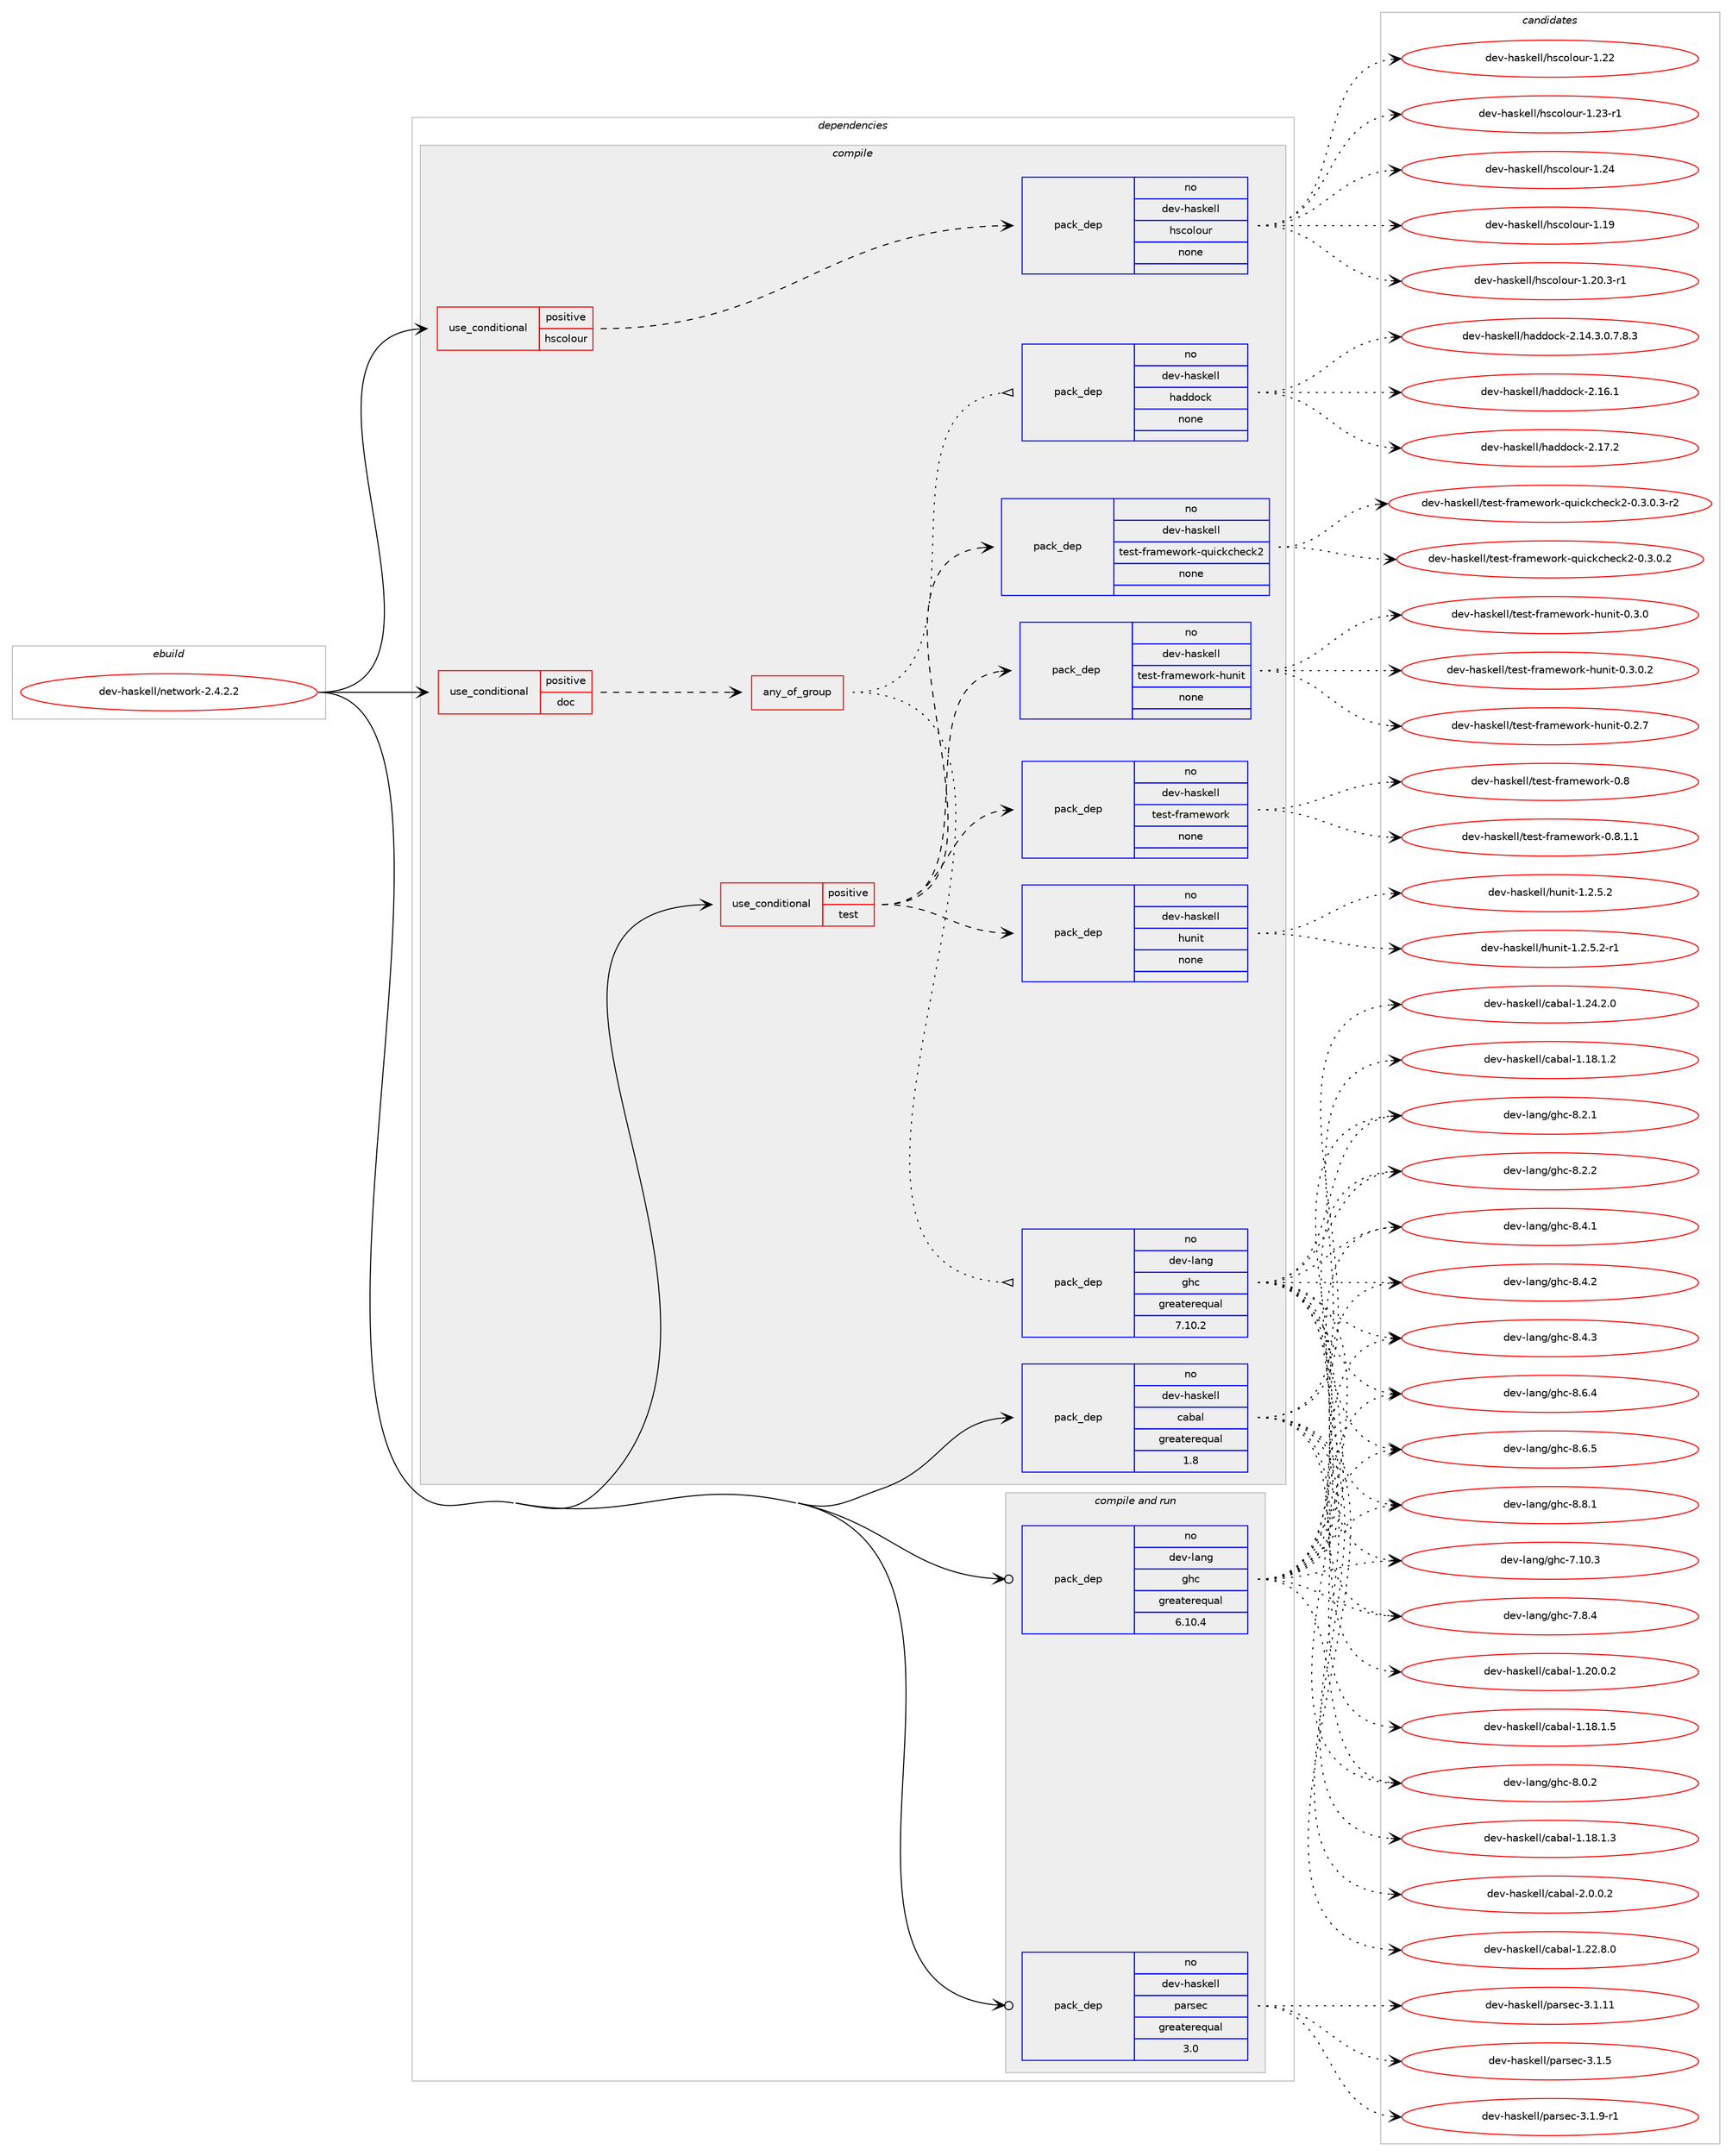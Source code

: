 digraph prolog {

# *************
# Graph options
# *************

newrank=true;
concentrate=true;
compound=true;
graph [rankdir=LR,fontname=Helvetica,fontsize=10,ranksep=1.5];#, ranksep=2.5, nodesep=0.2];
edge  [arrowhead=vee];
node  [fontname=Helvetica,fontsize=10];

# **********
# The ebuild
# **********

subgraph cluster_leftcol {
color=gray;
rank=same;
label=<<i>ebuild</i>>;
id [label="dev-haskell/network-2.4.2.2", color=red, width=4, href="../dev-haskell/network-2.4.2.2.svg"];
}

# ****************
# The dependencies
# ****************

subgraph cluster_midcol {
color=gray;
label=<<i>dependencies</i>>;
subgraph cluster_compile {
fillcolor="#eeeeee";
style=filled;
label=<<i>compile</i>>;
subgraph cond126904 {
dependency539997 [label=<<TABLE BORDER="0" CELLBORDER="1" CELLSPACING="0" CELLPADDING="4"><TR><TD ROWSPAN="3" CELLPADDING="10">use_conditional</TD></TR><TR><TD>positive</TD></TR><TR><TD>doc</TD></TR></TABLE>>, shape=none, color=red];
subgraph any10239 {
dependency539998 [label=<<TABLE BORDER="0" CELLBORDER="1" CELLSPACING="0" CELLPADDING="4"><TR><TD CELLPADDING="10">any_of_group</TD></TR></TABLE>>, shape=none, color=red];subgraph pack402497 {
dependency539999 [label=<<TABLE BORDER="0" CELLBORDER="1" CELLSPACING="0" CELLPADDING="4" WIDTH="220"><TR><TD ROWSPAN="6" CELLPADDING="30">pack_dep</TD></TR><TR><TD WIDTH="110">no</TD></TR><TR><TD>dev-haskell</TD></TR><TR><TD>haddock</TD></TR><TR><TD>none</TD></TR><TR><TD></TD></TR></TABLE>>, shape=none, color=blue];
}
dependency539998:e -> dependency539999:w [weight=20,style="dotted",arrowhead="oinv"];
subgraph pack402498 {
dependency540000 [label=<<TABLE BORDER="0" CELLBORDER="1" CELLSPACING="0" CELLPADDING="4" WIDTH="220"><TR><TD ROWSPAN="6" CELLPADDING="30">pack_dep</TD></TR><TR><TD WIDTH="110">no</TD></TR><TR><TD>dev-lang</TD></TR><TR><TD>ghc</TD></TR><TR><TD>greaterequal</TD></TR><TR><TD>7.10.2</TD></TR></TABLE>>, shape=none, color=blue];
}
dependency539998:e -> dependency540000:w [weight=20,style="dotted",arrowhead="oinv"];
}
dependency539997:e -> dependency539998:w [weight=20,style="dashed",arrowhead="vee"];
}
id:e -> dependency539997:w [weight=20,style="solid",arrowhead="vee"];
subgraph cond126905 {
dependency540001 [label=<<TABLE BORDER="0" CELLBORDER="1" CELLSPACING="0" CELLPADDING="4"><TR><TD ROWSPAN="3" CELLPADDING="10">use_conditional</TD></TR><TR><TD>positive</TD></TR><TR><TD>hscolour</TD></TR></TABLE>>, shape=none, color=red];
subgraph pack402499 {
dependency540002 [label=<<TABLE BORDER="0" CELLBORDER="1" CELLSPACING="0" CELLPADDING="4" WIDTH="220"><TR><TD ROWSPAN="6" CELLPADDING="30">pack_dep</TD></TR><TR><TD WIDTH="110">no</TD></TR><TR><TD>dev-haskell</TD></TR><TR><TD>hscolour</TD></TR><TR><TD>none</TD></TR><TR><TD></TD></TR></TABLE>>, shape=none, color=blue];
}
dependency540001:e -> dependency540002:w [weight=20,style="dashed",arrowhead="vee"];
}
id:e -> dependency540001:w [weight=20,style="solid",arrowhead="vee"];
subgraph cond126906 {
dependency540003 [label=<<TABLE BORDER="0" CELLBORDER="1" CELLSPACING="0" CELLPADDING="4"><TR><TD ROWSPAN="3" CELLPADDING="10">use_conditional</TD></TR><TR><TD>positive</TD></TR><TR><TD>test</TD></TR></TABLE>>, shape=none, color=red];
subgraph pack402500 {
dependency540004 [label=<<TABLE BORDER="0" CELLBORDER="1" CELLSPACING="0" CELLPADDING="4" WIDTH="220"><TR><TD ROWSPAN="6" CELLPADDING="30">pack_dep</TD></TR><TR><TD WIDTH="110">no</TD></TR><TR><TD>dev-haskell</TD></TR><TR><TD>hunit</TD></TR><TR><TD>none</TD></TR><TR><TD></TD></TR></TABLE>>, shape=none, color=blue];
}
dependency540003:e -> dependency540004:w [weight=20,style="dashed",arrowhead="vee"];
subgraph pack402501 {
dependency540005 [label=<<TABLE BORDER="0" CELLBORDER="1" CELLSPACING="0" CELLPADDING="4" WIDTH="220"><TR><TD ROWSPAN="6" CELLPADDING="30">pack_dep</TD></TR><TR><TD WIDTH="110">no</TD></TR><TR><TD>dev-haskell</TD></TR><TR><TD>test-framework</TD></TR><TR><TD>none</TD></TR><TR><TD></TD></TR></TABLE>>, shape=none, color=blue];
}
dependency540003:e -> dependency540005:w [weight=20,style="dashed",arrowhead="vee"];
subgraph pack402502 {
dependency540006 [label=<<TABLE BORDER="0" CELLBORDER="1" CELLSPACING="0" CELLPADDING="4" WIDTH="220"><TR><TD ROWSPAN="6" CELLPADDING="30">pack_dep</TD></TR><TR><TD WIDTH="110">no</TD></TR><TR><TD>dev-haskell</TD></TR><TR><TD>test-framework-hunit</TD></TR><TR><TD>none</TD></TR><TR><TD></TD></TR></TABLE>>, shape=none, color=blue];
}
dependency540003:e -> dependency540006:w [weight=20,style="dashed",arrowhead="vee"];
subgraph pack402503 {
dependency540007 [label=<<TABLE BORDER="0" CELLBORDER="1" CELLSPACING="0" CELLPADDING="4" WIDTH="220"><TR><TD ROWSPAN="6" CELLPADDING="30">pack_dep</TD></TR><TR><TD WIDTH="110">no</TD></TR><TR><TD>dev-haskell</TD></TR><TR><TD>test-framework-quickcheck2</TD></TR><TR><TD>none</TD></TR><TR><TD></TD></TR></TABLE>>, shape=none, color=blue];
}
dependency540003:e -> dependency540007:w [weight=20,style="dashed",arrowhead="vee"];
}
id:e -> dependency540003:w [weight=20,style="solid",arrowhead="vee"];
subgraph pack402504 {
dependency540008 [label=<<TABLE BORDER="0" CELLBORDER="1" CELLSPACING="0" CELLPADDING="4" WIDTH="220"><TR><TD ROWSPAN="6" CELLPADDING="30">pack_dep</TD></TR><TR><TD WIDTH="110">no</TD></TR><TR><TD>dev-haskell</TD></TR><TR><TD>cabal</TD></TR><TR><TD>greaterequal</TD></TR><TR><TD>1.8</TD></TR></TABLE>>, shape=none, color=blue];
}
id:e -> dependency540008:w [weight=20,style="solid",arrowhead="vee"];
}
subgraph cluster_compileandrun {
fillcolor="#eeeeee";
style=filled;
label=<<i>compile and run</i>>;
subgraph pack402505 {
dependency540009 [label=<<TABLE BORDER="0" CELLBORDER="1" CELLSPACING="0" CELLPADDING="4" WIDTH="220"><TR><TD ROWSPAN="6" CELLPADDING="30">pack_dep</TD></TR><TR><TD WIDTH="110">no</TD></TR><TR><TD>dev-haskell</TD></TR><TR><TD>parsec</TD></TR><TR><TD>greaterequal</TD></TR><TR><TD>3.0</TD></TR></TABLE>>, shape=none, color=blue];
}
id:e -> dependency540009:w [weight=20,style="solid",arrowhead="odotvee"];
subgraph pack402506 {
dependency540010 [label=<<TABLE BORDER="0" CELLBORDER="1" CELLSPACING="0" CELLPADDING="4" WIDTH="220"><TR><TD ROWSPAN="6" CELLPADDING="30">pack_dep</TD></TR><TR><TD WIDTH="110">no</TD></TR><TR><TD>dev-lang</TD></TR><TR><TD>ghc</TD></TR><TR><TD>greaterequal</TD></TR><TR><TD>6.10.4</TD></TR></TABLE>>, shape=none, color=blue];
}
id:e -> dependency540010:w [weight=20,style="solid",arrowhead="odotvee"];
}
subgraph cluster_run {
fillcolor="#eeeeee";
style=filled;
label=<<i>run</i>>;
}
}

# **************
# The candidates
# **************

subgraph cluster_choices {
rank=same;
color=gray;
label=<<i>candidates</i>>;

subgraph choice402497 {
color=black;
nodesep=1;
choice1001011184510497115107101108108471049710010011199107455046495246514648465546564651 [label="dev-haskell/haddock-2.14.3.0.7.8.3", color=red, width=4,href="../dev-haskell/haddock-2.14.3.0.7.8.3.svg"];
choice100101118451049711510710110810847104971001001119910745504649544649 [label="dev-haskell/haddock-2.16.1", color=red, width=4,href="../dev-haskell/haddock-2.16.1.svg"];
choice100101118451049711510710110810847104971001001119910745504649554650 [label="dev-haskell/haddock-2.17.2", color=red, width=4,href="../dev-haskell/haddock-2.17.2.svg"];
dependency539999:e -> choice1001011184510497115107101108108471049710010011199107455046495246514648465546564651:w [style=dotted,weight="100"];
dependency539999:e -> choice100101118451049711510710110810847104971001001119910745504649544649:w [style=dotted,weight="100"];
dependency539999:e -> choice100101118451049711510710110810847104971001001119910745504649554650:w [style=dotted,weight="100"];
}
subgraph choice402498 {
color=black;
nodesep=1;
choice1001011184510897110103471031049945554649484651 [label="dev-lang/ghc-7.10.3", color=red, width=4,href="../dev-lang/ghc-7.10.3.svg"];
choice10010111845108971101034710310499455546564652 [label="dev-lang/ghc-7.8.4", color=red, width=4,href="../dev-lang/ghc-7.8.4.svg"];
choice10010111845108971101034710310499455646484650 [label="dev-lang/ghc-8.0.2", color=red, width=4,href="../dev-lang/ghc-8.0.2.svg"];
choice10010111845108971101034710310499455646504649 [label="dev-lang/ghc-8.2.1", color=red, width=4,href="../dev-lang/ghc-8.2.1.svg"];
choice10010111845108971101034710310499455646504650 [label="dev-lang/ghc-8.2.2", color=red, width=4,href="../dev-lang/ghc-8.2.2.svg"];
choice10010111845108971101034710310499455646524649 [label="dev-lang/ghc-8.4.1", color=red, width=4,href="../dev-lang/ghc-8.4.1.svg"];
choice10010111845108971101034710310499455646524650 [label="dev-lang/ghc-8.4.2", color=red, width=4,href="../dev-lang/ghc-8.4.2.svg"];
choice10010111845108971101034710310499455646524651 [label="dev-lang/ghc-8.4.3", color=red, width=4,href="../dev-lang/ghc-8.4.3.svg"];
choice10010111845108971101034710310499455646544652 [label="dev-lang/ghc-8.6.4", color=red, width=4,href="../dev-lang/ghc-8.6.4.svg"];
choice10010111845108971101034710310499455646544653 [label="dev-lang/ghc-8.6.5", color=red, width=4,href="../dev-lang/ghc-8.6.5.svg"];
choice10010111845108971101034710310499455646564649 [label="dev-lang/ghc-8.8.1", color=red, width=4,href="../dev-lang/ghc-8.8.1.svg"];
dependency540000:e -> choice1001011184510897110103471031049945554649484651:w [style=dotted,weight="100"];
dependency540000:e -> choice10010111845108971101034710310499455546564652:w [style=dotted,weight="100"];
dependency540000:e -> choice10010111845108971101034710310499455646484650:w [style=dotted,weight="100"];
dependency540000:e -> choice10010111845108971101034710310499455646504649:w [style=dotted,weight="100"];
dependency540000:e -> choice10010111845108971101034710310499455646504650:w [style=dotted,weight="100"];
dependency540000:e -> choice10010111845108971101034710310499455646524649:w [style=dotted,weight="100"];
dependency540000:e -> choice10010111845108971101034710310499455646524650:w [style=dotted,weight="100"];
dependency540000:e -> choice10010111845108971101034710310499455646524651:w [style=dotted,weight="100"];
dependency540000:e -> choice10010111845108971101034710310499455646544652:w [style=dotted,weight="100"];
dependency540000:e -> choice10010111845108971101034710310499455646544653:w [style=dotted,weight="100"];
dependency540000:e -> choice10010111845108971101034710310499455646564649:w [style=dotted,weight="100"];
}
subgraph choice402499 {
color=black;
nodesep=1;
choice100101118451049711510710110810847104115991111081111171144549464957 [label="dev-haskell/hscolour-1.19", color=red, width=4,href="../dev-haskell/hscolour-1.19.svg"];
choice10010111845104971151071011081084710411599111108111117114454946504846514511449 [label="dev-haskell/hscolour-1.20.3-r1", color=red, width=4,href="../dev-haskell/hscolour-1.20.3-r1.svg"];
choice100101118451049711510710110810847104115991111081111171144549465050 [label="dev-haskell/hscolour-1.22", color=red, width=4,href="../dev-haskell/hscolour-1.22.svg"];
choice1001011184510497115107101108108471041159911110811111711445494650514511449 [label="dev-haskell/hscolour-1.23-r1", color=red, width=4,href="../dev-haskell/hscolour-1.23-r1.svg"];
choice100101118451049711510710110810847104115991111081111171144549465052 [label="dev-haskell/hscolour-1.24", color=red, width=4,href="../dev-haskell/hscolour-1.24.svg"];
dependency540002:e -> choice100101118451049711510710110810847104115991111081111171144549464957:w [style=dotted,weight="100"];
dependency540002:e -> choice10010111845104971151071011081084710411599111108111117114454946504846514511449:w [style=dotted,weight="100"];
dependency540002:e -> choice100101118451049711510710110810847104115991111081111171144549465050:w [style=dotted,weight="100"];
dependency540002:e -> choice1001011184510497115107101108108471041159911110811111711445494650514511449:w [style=dotted,weight="100"];
dependency540002:e -> choice100101118451049711510710110810847104115991111081111171144549465052:w [style=dotted,weight="100"];
}
subgraph choice402500 {
color=black;
nodesep=1;
choice1001011184510497115107101108108471041171101051164549465046534650 [label="dev-haskell/hunit-1.2.5.2", color=red, width=4,href="../dev-haskell/hunit-1.2.5.2.svg"];
choice10010111845104971151071011081084710411711010511645494650465346504511449 [label="dev-haskell/hunit-1.2.5.2-r1", color=red, width=4,href="../dev-haskell/hunit-1.2.5.2-r1.svg"];
dependency540004:e -> choice1001011184510497115107101108108471041171101051164549465046534650:w [style=dotted,weight="100"];
dependency540004:e -> choice10010111845104971151071011081084710411711010511645494650465346504511449:w [style=dotted,weight="100"];
}
subgraph choice402501 {
color=black;
nodesep=1;
choice100101118451049711510710110810847116101115116451021149710910111911111410745484656 [label="dev-haskell/test-framework-0.8", color=red, width=4,href="../dev-haskell/test-framework-0.8.svg"];
choice10010111845104971151071011081084711610111511645102114971091011191111141074548465646494649 [label="dev-haskell/test-framework-0.8.1.1", color=red, width=4,href="../dev-haskell/test-framework-0.8.1.1.svg"];
dependency540005:e -> choice100101118451049711510710110810847116101115116451021149710910111911111410745484656:w [style=dotted,weight="100"];
dependency540005:e -> choice10010111845104971151071011081084711610111511645102114971091011191111141074548465646494649:w [style=dotted,weight="100"];
}
subgraph choice402502 {
color=black;
nodesep=1;
choice100101118451049711510710110810847116101115116451021149710910111911111410745104117110105116454846504655 [label="dev-haskell/test-framework-hunit-0.2.7", color=red, width=4,href="../dev-haskell/test-framework-hunit-0.2.7.svg"];
choice100101118451049711510710110810847116101115116451021149710910111911111410745104117110105116454846514648 [label="dev-haskell/test-framework-hunit-0.3.0", color=red, width=4,href="../dev-haskell/test-framework-hunit-0.3.0.svg"];
choice1001011184510497115107101108108471161011151164510211497109101119111114107451041171101051164548465146484650 [label="dev-haskell/test-framework-hunit-0.3.0.2", color=red, width=4,href="../dev-haskell/test-framework-hunit-0.3.0.2.svg"];
dependency540006:e -> choice100101118451049711510710110810847116101115116451021149710910111911111410745104117110105116454846504655:w [style=dotted,weight="100"];
dependency540006:e -> choice100101118451049711510710110810847116101115116451021149710910111911111410745104117110105116454846514648:w [style=dotted,weight="100"];
dependency540006:e -> choice1001011184510497115107101108108471161011151164510211497109101119111114107451041171101051164548465146484650:w [style=dotted,weight="100"];
}
subgraph choice402503 {
color=black;
nodesep=1;
choice100101118451049711510710110810847116101115116451021149710910111911111410745113117105991079910410199107504548465146484650 [label="dev-haskell/test-framework-quickcheck2-0.3.0.2", color=red, width=4,href="../dev-haskell/test-framework-quickcheck2-0.3.0.2.svg"];
choice1001011184510497115107101108108471161011151164510211497109101119111114107451131171059910799104101991075045484651464846514511450 [label="dev-haskell/test-framework-quickcheck2-0.3.0.3-r2", color=red, width=4,href="../dev-haskell/test-framework-quickcheck2-0.3.0.3-r2.svg"];
dependency540007:e -> choice100101118451049711510710110810847116101115116451021149710910111911111410745113117105991079910410199107504548465146484650:w [style=dotted,weight="100"];
dependency540007:e -> choice1001011184510497115107101108108471161011151164510211497109101119111114107451131171059910799104101991075045484651464846514511450:w [style=dotted,weight="100"];
}
subgraph choice402504 {
color=black;
nodesep=1;
choice10010111845104971151071011081084799979897108454946495646494650 [label="dev-haskell/cabal-1.18.1.2", color=red, width=4,href="../dev-haskell/cabal-1.18.1.2.svg"];
choice10010111845104971151071011081084799979897108454946495646494651 [label="dev-haskell/cabal-1.18.1.3", color=red, width=4,href="../dev-haskell/cabal-1.18.1.3.svg"];
choice10010111845104971151071011081084799979897108454946495646494653 [label="dev-haskell/cabal-1.18.1.5", color=red, width=4,href="../dev-haskell/cabal-1.18.1.5.svg"];
choice10010111845104971151071011081084799979897108454946504846484650 [label="dev-haskell/cabal-1.20.0.2", color=red, width=4,href="../dev-haskell/cabal-1.20.0.2.svg"];
choice10010111845104971151071011081084799979897108454946505046564648 [label="dev-haskell/cabal-1.22.8.0", color=red, width=4,href="../dev-haskell/cabal-1.22.8.0.svg"];
choice10010111845104971151071011081084799979897108454946505246504648 [label="dev-haskell/cabal-1.24.2.0", color=red, width=4,href="../dev-haskell/cabal-1.24.2.0.svg"];
choice100101118451049711510710110810847999798971084550464846484650 [label="dev-haskell/cabal-2.0.0.2", color=red, width=4,href="../dev-haskell/cabal-2.0.0.2.svg"];
dependency540008:e -> choice10010111845104971151071011081084799979897108454946495646494650:w [style=dotted,weight="100"];
dependency540008:e -> choice10010111845104971151071011081084799979897108454946495646494651:w [style=dotted,weight="100"];
dependency540008:e -> choice10010111845104971151071011081084799979897108454946495646494653:w [style=dotted,weight="100"];
dependency540008:e -> choice10010111845104971151071011081084799979897108454946504846484650:w [style=dotted,weight="100"];
dependency540008:e -> choice10010111845104971151071011081084799979897108454946505046564648:w [style=dotted,weight="100"];
dependency540008:e -> choice10010111845104971151071011081084799979897108454946505246504648:w [style=dotted,weight="100"];
dependency540008:e -> choice100101118451049711510710110810847999798971084550464846484650:w [style=dotted,weight="100"];
}
subgraph choice402505 {
color=black;
nodesep=1;
choice100101118451049711510710110810847112971141151019945514649464949 [label="dev-haskell/parsec-3.1.11", color=red, width=4,href="../dev-haskell/parsec-3.1.11.svg"];
choice1001011184510497115107101108108471129711411510199455146494653 [label="dev-haskell/parsec-3.1.5", color=red, width=4,href="../dev-haskell/parsec-3.1.5.svg"];
choice10010111845104971151071011081084711297114115101994551464946574511449 [label="dev-haskell/parsec-3.1.9-r1", color=red, width=4,href="../dev-haskell/parsec-3.1.9-r1.svg"];
dependency540009:e -> choice100101118451049711510710110810847112971141151019945514649464949:w [style=dotted,weight="100"];
dependency540009:e -> choice1001011184510497115107101108108471129711411510199455146494653:w [style=dotted,weight="100"];
dependency540009:e -> choice10010111845104971151071011081084711297114115101994551464946574511449:w [style=dotted,weight="100"];
}
subgraph choice402506 {
color=black;
nodesep=1;
choice1001011184510897110103471031049945554649484651 [label="dev-lang/ghc-7.10.3", color=red, width=4,href="../dev-lang/ghc-7.10.3.svg"];
choice10010111845108971101034710310499455546564652 [label="dev-lang/ghc-7.8.4", color=red, width=4,href="../dev-lang/ghc-7.8.4.svg"];
choice10010111845108971101034710310499455646484650 [label="dev-lang/ghc-8.0.2", color=red, width=4,href="../dev-lang/ghc-8.0.2.svg"];
choice10010111845108971101034710310499455646504649 [label="dev-lang/ghc-8.2.1", color=red, width=4,href="../dev-lang/ghc-8.2.1.svg"];
choice10010111845108971101034710310499455646504650 [label="dev-lang/ghc-8.2.2", color=red, width=4,href="../dev-lang/ghc-8.2.2.svg"];
choice10010111845108971101034710310499455646524649 [label="dev-lang/ghc-8.4.1", color=red, width=4,href="../dev-lang/ghc-8.4.1.svg"];
choice10010111845108971101034710310499455646524650 [label="dev-lang/ghc-8.4.2", color=red, width=4,href="../dev-lang/ghc-8.4.2.svg"];
choice10010111845108971101034710310499455646524651 [label="dev-lang/ghc-8.4.3", color=red, width=4,href="../dev-lang/ghc-8.4.3.svg"];
choice10010111845108971101034710310499455646544652 [label="dev-lang/ghc-8.6.4", color=red, width=4,href="../dev-lang/ghc-8.6.4.svg"];
choice10010111845108971101034710310499455646544653 [label="dev-lang/ghc-8.6.5", color=red, width=4,href="../dev-lang/ghc-8.6.5.svg"];
choice10010111845108971101034710310499455646564649 [label="dev-lang/ghc-8.8.1", color=red, width=4,href="../dev-lang/ghc-8.8.1.svg"];
dependency540010:e -> choice1001011184510897110103471031049945554649484651:w [style=dotted,weight="100"];
dependency540010:e -> choice10010111845108971101034710310499455546564652:w [style=dotted,weight="100"];
dependency540010:e -> choice10010111845108971101034710310499455646484650:w [style=dotted,weight="100"];
dependency540010:e -> choice10010111845108971101034710310499455646504649:w [style=dotted,weight="100"];
dependency540010:e -> choice10010111845108971101034710310499455646504650:w [style=dotted,weight="100"];
dependency540010:e -> choice10010111845108971101034710310499455646524649:w [style=dotted,weight="100"];
dependency540010:e -> choice10010111845108971101034710310499455646524650:w [style=dotted,weight="100"];
dependency540010:e -> choice10010111845108971101034710310499455646524651:w [style=dotted,weight="100"];
dependency540010:e -> choice10010111845108971101034710310499455646544652:w [style=dotted,weight="100"];
dependency540010:e -> choice10010111845108971101034710310499455646544653:w [style=dotted,weight="100"];
dependency540010:e -> choice10010111845108971101034710310499455646564649:w [style=dotted,weight="100"];
}
}

}
